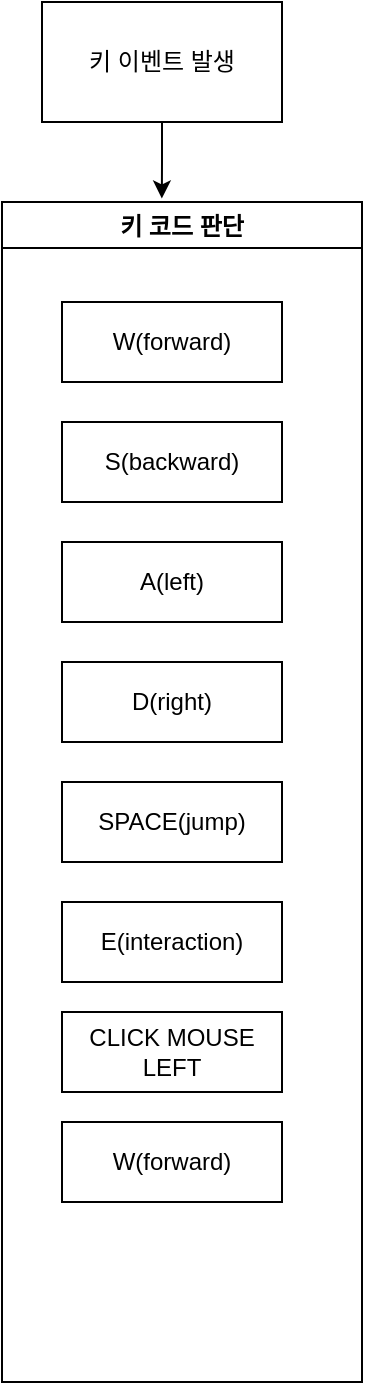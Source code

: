 <mxfile version="15.5.2" type="github">
  <diagram id="C5RBs43oDa-KdzZeNtuy" name="Page-1">
    <mxGraphModel dx="1422" dy="762" grid="1" gridSize="10" guides="1" tooltips="1" connect="1" arrows="1" fold="1" page="1" pageScale="1" pageWidth="827" pageHeight="1169" math="0" shadow="0">
      <root>
        <mxCell id="WIyWlLk6GJQsqaUBKTNV-0" />
        <mxCell id="WIyWlLk6GJQsqaUBKTNV-1" parent="WIyWlLk6GJQsqaUBKTNV-0" />
        <mxCell id="ph18KR2RIrQ08_8v8doH-14" value="" style="edgeStyle=orthogonalEdgeStyle;rounded=0;orthogonalLoop=1;jettySize=auto;html=1;entryX=0.444;entryY=-0.003;entryDx=0;entryDy=0;entryPerimeter=0;" edge="1" parent="WIyWlLk6GJQsqaUBKTNV-1" source="ph18KR2RIrQ08_8v8doH-12" target="ph18KR2RIrQ08_8v8doH-13">
          <mxGeometry relative="1" as="geometry" />
        </mxCell>
        <mxCell id="ph18KR2RIrQ08_8v8doH-12" value="&lt;font style=&quot;vertical-align: inherit&quot;&gt;&lt;font style=&quot;vertical-align: inherit&quot;&gt;키 이벤트 발생&lt;/font&gt;&lt;/font&gt;" style="rounded=0;whiteSpace=wrap;html=1;" vertex="1" parent="WIyWlLk6GJQsqaUBKTNV-1">
          <mxGeometry x="30" y="40" width="120" height="60" as="geometry" />
        </mxCell>
        <mxCell id="ph18KR2RIrQ08_8v8doH-13" value="키 코드 판단" style="swimlane;fontFamily=Helvetica;fontSize=12;fontColor=#000000;align=center;strokeColor=#000000;fillColor=#ffffff;" vertex="1" parent="WIyWlLk6GJQsqaUBKTNV-1">
          <mxGeometry x="10" y="140" width="180" height="590" as="geometry">
            <mxRectangle x="10" y="140" width="50" height="40" as="alternateBounds" />
          </mxGeometry>
        </mxCell>
        <mxCell id="ph18KR2RIrQ08_8v8doH-15" value="&lt;font style=&quot;vertical-align: inherit&quot;&gt;&lt;font style=&quot;vertical-align: inherit&quot;&gt;W(forward)&lt;/font&gt;&lt;/font&gt;" style="rounded=0;whiteSpace=wrap;html=1;" vertex="1" parent="ph18KR2RIrQ08_8v8doH-13">
          <mxGeometry x="30" y="50" width="110" height="40" as="geometry" />
        </mxCell>
        <mxCell id="ph18KR2RIrQ08_8v8doH-16" style="edgeStyle=orthogonalEdgeStyle;rounded=0;orthogonalLoop=1;jettySize=auto;html=1;exitX=0.5;exitY=1;exitDx=0;exitDy=0;" edge="1" parent="ph18KR2RIrQ08_8v8doH-13" source="ph18KR2RIrQ08_8v8doH-15" target="ph18KR2RIrQ08_8v8doH-15">
          <mxGeometry relative="1" as="geometry" />
        </mxCell>
        <mxCell id="ph18KR2RIrQ08_8v8doH-17" value="&lt;font style=&quot;vertical-align: inherit&quot;&gt;&lt;font style=&quot;vertical-align: inherit&quot;&gt;S(backward)&lt;/font&gt;&lt;/font&gt;" style="rounded=0;whiteSpace=wrap;html=1;" vertex="1" parent="ph18KR2RIrQ08_8v8doH-13">
          <mxGeometry x="30" y="110" width="110" height="40" as="geometry" />
        </mxCell>
        <mxCell id="ph18KR2RIrQ08_8v8doH-18" value="&lt;font style=&quot;vertical-align: inherit&quot;&gt;&lt;font style=&quot;vertical-align: inherit&quot;&gt;A(left)&lt;/font&gt;&lt;/font&gt;" style="rounded=0;whiteSpace=wrap;html=1;" vertex="1" parent="ph18KR2RIrQ08_8v8doH-13">
          <mxGeometry x="30" y="170" width="110" height="40" as="geometry" />
        </mxCell>
        <mxCell id="ph18KR2RIrQ08_8v8doH-19" value="&lt;font style=&quot;vertical-align: inherit&quot;&gt;&lt;font style=&quot;vertical-align: inherit&quot;&gt;D(right)&lt;/font&gt;&lt;/font&gt;" style="rounded=0;whiteSpace=wrap;html=1;" vertex="1" parent="ph18KR2RIrQ08_8v8doH-13">
          <mxGeometry x="30" y="230" width="110" height="40" as="geometry" />
        </mxCell>
        <mxCell id="ph18KR2RIrQ08_8v8doH-20" value="&lt;font style=&quot;vertical-align: inherit&quot;&gt;&lt;font style=&quot;vertical-align: inherit&quot;&gt;&lt;font style=&quot;vertical-align: inherit&quot;&gt;&lt;font style=&quot;vertical-align: inherit&quot;&gt;SPACE(jump)&lt;/font&gt;&lt;/font&gt;&lt;/font&gt;&lt;/font&gt;" style="rounded=0;whiteSpace=wrap;html=1;" vertex="1" parent="ph18KR2RIrQ08_8v8doH-13">
          <mxGeometry x="30" y="290" width="110" height="40" as="geometry" />
        </mxCell>
        <mxCell id="ph18KR2RIrQ08_8v8doH-21" value="&lt;font style=&quot;vertical-align: inherit&quot;&gt;&lt;font style=&quot;vertical-align: inherit&quot;&gt;E(interaction)&lt;/font&gt;&lt;/font&gt;" style="rounded=0;whiteSpace=wrap;html=1;" vertex="1" parent="ph18KR2RIrQ08_8v8doH-13">
          <mxGeometry x="30" y="350" width="110" height="40" as="geometry" />
        </mxCell>
        <mxCell id="ph18KR2RIrQ08_8v8doH-22" value="&lt;font style=&quot;vertical-align: inherit&quot;&gt;&lt;font style=&quot;vertical-align: inherit&quot;&gt;&lt;font style=&quot;vertical-align: inherit&quot;&gt;&lt;font style=&quot;vertical-align: inherit&quot;&gt;CLICK MOUSE LEFT&lt;/font&gt;&lt;/font&gt;&lt;/font&gt;&lt;/font&gt;" style="rounded=0;whiteSpace=wrap;html=1;" vertex="1" parent="ph18KR2RIrQ08_8v8doH-13">
          <mxGeometry x="30" y="405" width="110" height="40" as="geometry" />
        </mxCell>
        <mxCell id="ph18KR2RIrQ08_8v8doH-23" value="&lt;font style=&quot;vertical-align: inherit&quot;&gt;&lt;font style=&quot;vertical-align: inherit&quot;&gt;W(forward)&lt;/font&gt;&lt;/font&gt;" style="rounded=0;whiteSpace=wrap;html=1;" vertex="1" parent="ph18KR2RIrQ08_8v8doH-13">
          <mxGeometry x="30" y="460" width="110" height="40" as="geometry" />
        </mxCell>
      </root>
    </mxGraphModel>
  </diagram>
</mxfile>
